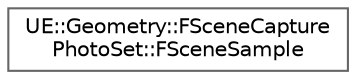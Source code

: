 digraph "Graphical Class Hierarchy"
{
 // INTERACTIVE_SVG=YES
 // LATEX_PDF_SIZE
  bgcolor="transparent";
  edge [fontname=Helvetica,fontsize=10,labelfontname=Helvetica,labelfontsize=10];
  node [fontname=Helvetica,fontsize=10,shape=box,height=0.2,width=0.4];
  rankdir="LR";
  Node0 [id="Node000000",label="UE::Geometry::FSceneCapture\lPhotoSet::FSceneSample",height=0.2,width=0.4,color="grey40", fillcolor="white", style="filled",URL="$df/df1/structUE_1_1Geometry_1_1FSceneCapturePhotoSet_1_1FSceneSample.html",tooltip="FSceneSample stores a full sample of all possible channels, some values may be default-values though."];
}
